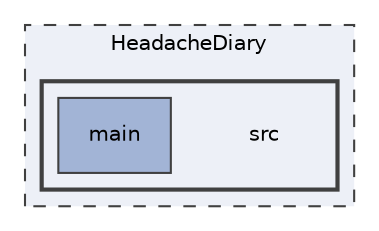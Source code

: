 digraph "C:/Users/Ydrani/Programmation/Java/MyHeadacheDiary/HeadacheDiary/src"
{
 // LATEX_PDF_SIZE
  edge [fontname="Helvetica",fontsize="10",labelfontname="Helvetica",labelfontsize="10"];
  node [fontname="Helvetica",fontsize="10",shape=record];
  compound=true
  subgraph clusterdir_6008746d3920b401b432b6771af60dab {
    graph [ bgcolor="#edf0f7", pencolor="grey25", style="filled,dashed,", label="HeadacheDiary", fontname="Helvetica", fontsize="10", URL="dir_6008746d3920b401b432b6771af60dab.html"]
  subgraph clusterdir_9b0e6621eb10e03ba508784980798e6a {
    graph [ bgcolor="#edf0f7", pencolor="grey25", style="filled,bold,", label="", fontname="Helvetica", fontsize="10", URL="dir_9b0e6621eb10e03ba508784980798e6a.html"]
    dir_9b0e6621eb10e03ba508784980798e6a [shape=plaintext, label="src"];
  dir_795aaa2a52e15b013942ccd800067b98 [shape=box, label="main", style="filled,", fillcolor="#a2b4d6", color="grey25", URL="dir_795aaa2a52e15b013942ccd800067b98.html"];
  }
  }
}
